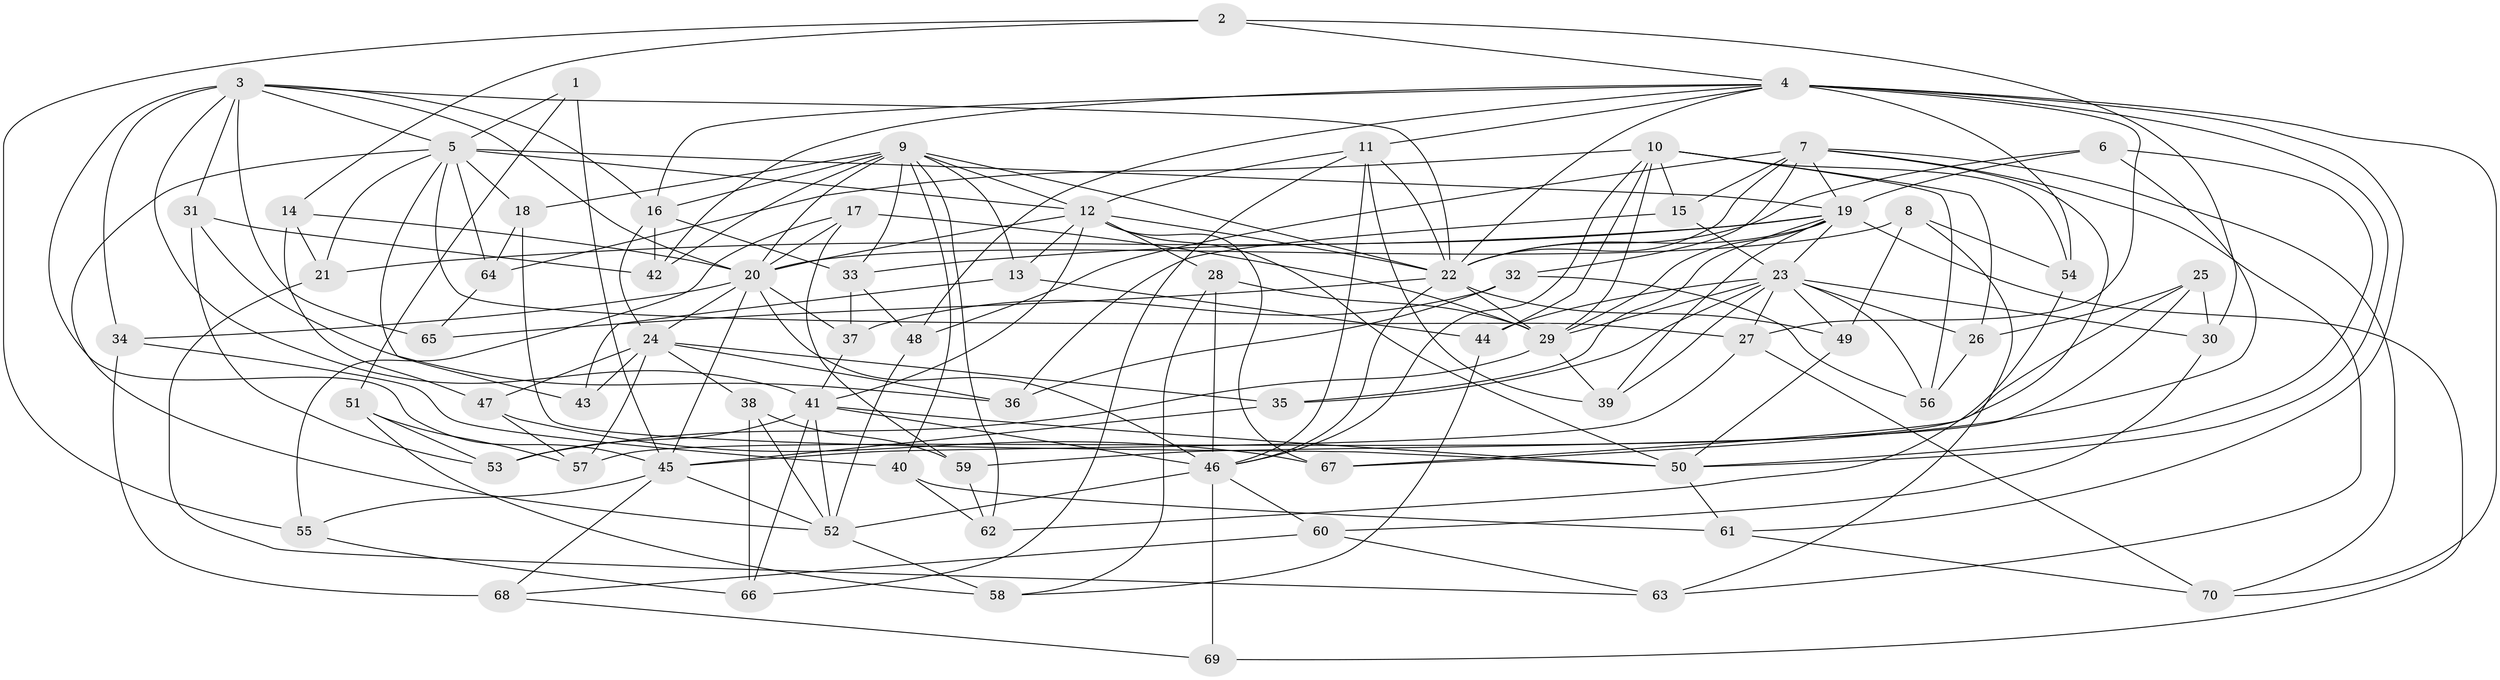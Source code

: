 // original degree distribution, {4: 1.0}
// Generated by graph-tools (version 1.1) at 2025/38/03/09/25 02:38:03]
// undirected, 70 vertices, 188 edges
graph export_dot {
graph [start="1"]
  node [color=gray90,style=filled];
  1;
  2;
  3;
  4;
  5;
  6;
  7;
  8;
  9;
  10;
  11;
  12;
  13;
  14;
  15;
  16;
  17;
  18;
  19;
  20;
  21;
  22;
  23;
  24;
  25;
  26;
  27;
  28;
  29;
  30;
  31;
  32;
  33;
  34;
  35;
  36;
  37;
  38;
  39;
  40;
  41;
  42;
  43;
  44;
  45;
  46;
  47;
  48;
  49;
  50;
  51;
  52;
  53;
  54;
  55;
  56;
  57;
  58;
  59;
  60;
  61;
  62;
  63;
  64;
  65;
  66;
  67;
  68;
  69;
  70;
  1 -- 5 [weight=1.0];
  1 -- 45 [weight=2.0];
  1 -- 51 [weight=1.0];
  2 -- 4 [weight=1.0];
  2 -- 14 [weight=1.0];
  2 -- 30 [weight=1.0];
  2 -- 55 [weight=1.0];
  3 -- 5 [weight=1.0];
  3 -- 16 [weight=2.0];
  3 -- 20 [weight=1.0];
  3 -- 22 [weight=1.0];
  3 -- 31 [weight=1.0];
  3 -- 34 [weight=1.0];
  3 -- 41 [weight=2.0];
  3 -- 45 [weight=1.0];
  3 -- 65 [weight=2.0];
  4 -- 11 [weight=1.0];
  4 -- 16 [weight=1.0];
  4 -- 22 [weight=1.0];
  4 -- 27 [weight=2.0];
  4 -- 42 [weight=1.0];
  4 -- 48 [weight=1.0];
  4 -- 50 [weight=1.0];
  4 -- 54 [weight=1.0];
  4 -- 61 [weight=1.0];
  4 -- 70 [weight=1.0];
  5 -- 12 [weight=1.0];
  5 -- 18 [weight=1.0];
  5 -- 19 [weight=1.0];
  5 -- 21 [weight=1.0];
  5 -- 27 [weight=1.0];
  5 -- 43 [weight=1.0];
  5 -- 52 [weight=1.0];
  5 -- 64 [weight=1.0];
  6 -- 19 [weight=1.0];
  6 -- 22 [weight=1.0];
  6 -- 50 [weight=1.0];
  6 -- 67 [weight=1.0];
  7 -- 15 [weight=1.0];
  7 -- 19 [weight=1.0];
  7 -- 22 [weight=1.0];
  7 -- 32 [weight=1.0];
  7 -- 48 [weight=1.0];
  7 -- 63 [weight=1.0];
  7 -- 67 [weight=1.0];
  7 -- 70 [weight=1.0];
  8 -- 20 [weight=1.0];
  8 -- 49 [weight=1.0];
  8 -- 54 [weight=1.0];
  8 -- 63 [weight=1.0];
  9 -- 12 [weight=1.0];
  9 -- 13 [weight=1.0];
  9 -- 16 [weight=2.0];
  9 -- 18 [weight=1.0];
  9 -- 20 [weight=1.0];
  9 -- 22 [weight=1.0];
  9 -- 33 [weight=2.0];
  9 -- 40 [weight=1.0];
  9 -- 42 [weight=1.0];
  9 -- 62 [weight=1.0];
  10 -- 15 [weight=1.0];
  10 -- 26 [weight=1.0];
  10 -- 29 [weight=1.0];
  10 -- 44 [weight=1.0];
  10 -- 46 [weight=1.0];
  10 -- 54 [weight=1.0];
  10 -- 56 [weight=1.0];
  10 -- 64 [weight=1.0];
  11 -- 12 [weight=1.0];
  11 -- 22 [weight=1.0];
  11 -- 39 [weight=1.0];
  11 -- 46 [weight=1.0];
  11 -- 66 [weight=1.0];
  12 -- 13 [weight=1.0];
  12 -- 20 [weight=1.0];
  12 -- 22 [weight=1.0];
  12 -- 28 [weight=1.0];
  12 -- 41 [weight=2.0];
  12 -- 50 [weight=2.0];
  12 -- 67 [weight=1.0];
  13 -- 43 [weight=1.0];
  13 -- 44 [weight=1.0];
  14 -- 20 [weight=1.0];
  14 -- 21 [weight=1.0];
  14 -- 47 [weight=1.0];
  15 -- 23 [weight=1.0];
  15 -- 36 [weight=1.0];
  16 -- 24 [weight=1.0];
  16 -- 33 [weight=1.0];
  16 -- 42 [weight=1.0];
  17 -- 20 [weight=1.0];
  17 -- 29 [weight=1.0];
  17 -- 55 [weight=1.0];
  17 -- 59 [weight=1.0];
  18 -- 50 [weight=1.0];
  18 -- 64 [weight=1.0];
  19 -- 21 [weight=1.0];
  19 -- 22 [weight=1.0];
  19 -- 23 [weight=1.0];
  19 -- 29 [weight=1.0];
  19 -- 33 [weight=1.0];
  19 -- 35 [weight=1.0];
  19 -- 39 [weight=2.0];
  19 -- 69 [weight=1.0];
  20 -- 24 [weight=2.0];
  20 -- 34 [weight=1.0];
  20 -- 37 [weight=1.0];
  20 -- 45 [weight=1.0];
  20 -- 46 [weight=1.0];
  21 -- 63 [weight=1.0];
  22 -- 29 [weight=1.0];
  22 -- 46 [weight=1.0];
  22 -- 49 [weight=1.0];
  22 -- 65 [weight=1.0];
  23 -- 26 [weight=1.0];
  23 -- 27 [weight=1.0];
  23 -- 29 [weight=2.0];
  23 -- 30 [weight=1.0];
  23 -- 35 [weight=1.0];
  23 -- 39 [weight=1.0];
  23 -- 44 [weight=1.0];
  23 -- 49 [weight=1.0];
  23 -- 56 [weight=1.0];
  24 -- 35 [weight=1.0];
  24 -- 36 [weight=1.0];
  24 -- 38 [weight=1.0];
  24 -- 43 [weight=2.0];
  24 -- 47 [weight=1.0];
  24 -- 57 [weight=1.0];
  25 -- 26 [weight=1.0];
  25 -- 30 [weight=1.0];
  25 -- 57 [weight=1.0];
  25 -- 59 [weight=1.0];
  26 -- 56 [weight=1.0];
  27 -- 45 [weight=1.0];
  27 -- 70 [weight=1.0];
  28 -- 29 [weight=1.0];
  28 -- 46 [weight=1.0];
  28 -- 58 [weight=1.0];
  29 -- 39 [weight=2.0];
  29 -- 53 [weight=1.0];
  30 -- 60 [weight=1.0];
  31 -- 36 [weight=1.0];
  31 -- 42 [weight=1.0];
  31 -- 53 [weight=1.0];
  32 -- 36 [weight=1.0];
  32 -- 37 [weight=1.0];
  32 -- 56 [weight=1.0];
  33 -- 37 [weight=1.0];
  33 -- 48 [weight=1.0];
  34 -- 40 [weight=1.0];
  34 -- 68 [weight=1.0];
  35 -- 45 [weight=1.0];
  37 -- 41 [weight=1.0];
  38 -- 52 [weight=1.0];
  38 -- 59 [weight=1.0];
  38 -- 66 [weight=1.0];
  40 -- 61 [weight=1.0];
  40 -- 62 [weight=1.0];
  41 -- 46 [weight=3.0];
  41 -- 50 [weight=1.0];
  41 -- 52 [weight=1.0];
  41 -- 53 [weight=1.0];
  41 -- 66 [weight=1.0];
  44 -- 58 [weight=1.0];
  45 -- 52 [weight=2.0];
  45 -- 55 [weight=1.0];
  45 -- 68 [weight=1.0];
  46 -- 52 [weight=1.0];
  46 -- 60 [weight=1.0];
  46 -- 69 [weight=2.0];
  47 -- 57 [weight=1.0];
  47 -- 67 [weight=1.0];
  48 -- 52 [weight=1.0];
  49 -- 50 [weight=1.0];
  50 -- 61 [weight=1.0];
  51 -- 53 [weight=1.0];
  51 -- 57 [weight=1.0];
  51 -- 58 [weight=1.0];
  52 -- 58 [weight=1.0];
  54 -- 62 [weight=1.0];
  55 -- 66 [weight=1.0];
  59 -- 62 [weight=1.0];
  60 -- 63 [weight=1.0];
  60 -- 68 [weight=1.0];
  61 -- 70 [weight=1.0];
  64 -- 65 [weight=1.0];
  68 -- 69 [weight=1.0];
}

